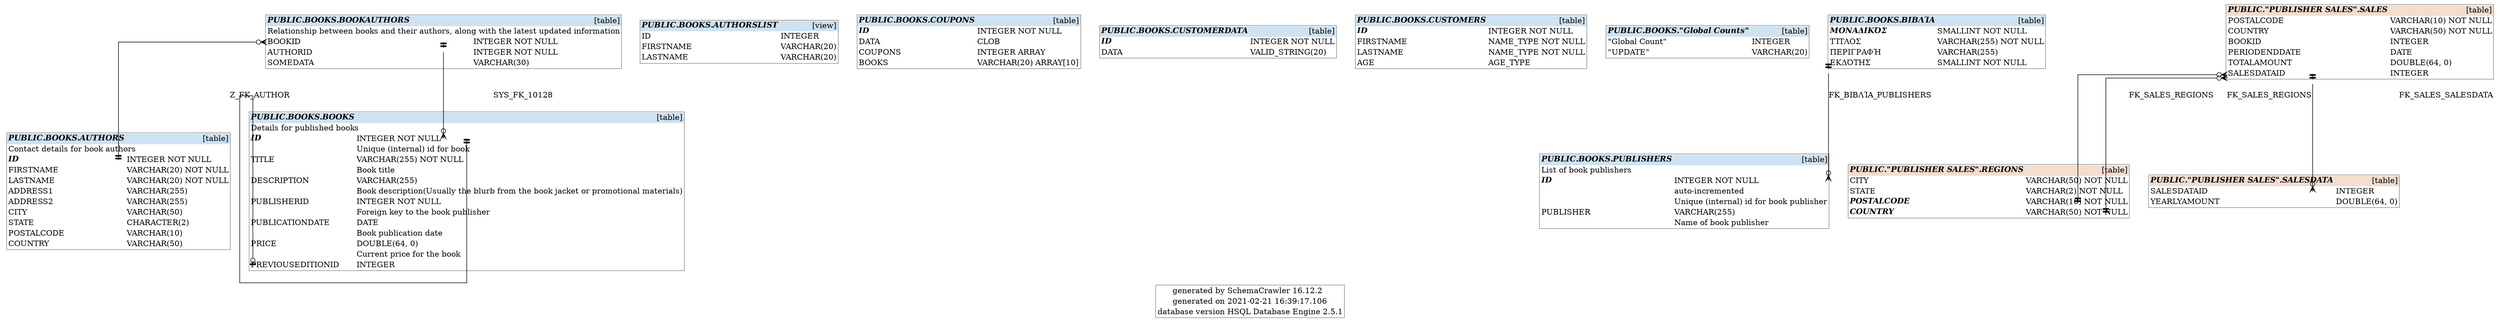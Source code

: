 digraph "SchemaCrawler_Diagram" {

  graph [
    splines="ortho"

  ];
  
  node [
    shape="none"

  ];
  
  edge [

  ];


  /* Title Block -=-=-=-=-=-=-=-=-=-=-=-=-=- */
  graph [ 
    label=<
      <table border="1" cellborder="0" cellspacing="0" color="#888888">
	<tr>
		<td align='right'>generated by</td>
		<td align='left'>SchemaCrawler 16.12.2</td>
	</tr>
	<tr>
		<td align='right'>generated on</td>
		<td align='left'>2021-02-21 16:39:17.106</td>
	</tr>
	<tr>
		<td align='right'>database version</td>
		<td align='left'>HSQL Database Engine 2.5.1</td>
	</tr>
      </table>
    >
  ];

  /* PUBLIC.BOOKS.AUTHORS -=-=-=-=-=-=-=-=-=-=-=-=-=- */
  "authors_f521e785" [
    label=<
      <table border="1" cellborder="0" cellspacing="0" color="#888888">
	<tr>
		<td colspan='2' bgcolor='#CEE2F2' align='left'><b><i>PUBLIC.BOOKS.AUTHORS</i></b></td>
		<td bgcolor='#CEE2F2' align='right'>[table]</td>
	</tr>
	<tr>
		<td colspan='3' align='left'>Contact details for book authors</td>
	</tr>
	<tr>
		<td port='id_af1b0e94.start' align='left'><b><i>ID</i></b></td>
		<td align='left'> </td>
		<td port='id_af1b0e94.end' align='left'>INTEGER NOT NULL</td>
	</tr>
	<tr>
		<td port='firstname_5d2c8a94.start' align='left'>FIRSTNAME</td>
		<td align='left'> </td>
		<td port='firstname_5d2c8a94.end' align='left'>VARCHAR(20) NOT NULL</td>
	</tr>
	<tr>
		<td port='lastname_86cfc79a.start' align='left'>LASTNAME</td>
		<td align='left'> </td>
		<td port='lastname_86cfc79a.end' align='left'>VARCHAR(20) NOT NULL</td>
	</tr>
	<tr>
		<td port='address1_951cd856.start' align='left'>ADDRESS1</td>
		<td align='left'> </td>
		<td port='address1_951cd856.end' align='left'>VARCHAR(255)</td>
	</tr>
	<tr>
		<td port='address2_951cd857.start' align='left'>ADDRESS2</td>
		<td align='left'> </td>
		<td port='address2_951cd857.end' align='left'>VARCHAR(255)</td>
	</tr>
	<tr>
		<td port='city_af3a96e4.start' align='left'>CITY</td>
		<td align='left'> </td>
		<td port='city_af3a96e4.end' align='left'>VARCHAR(50)</td>
	</tr>
	<tr>
		<td port='state_b3d3d1ea.start' align='left'>STATE</td>
		<td align='left'> </td>
		<td port='state_b3d3d1ea.end' align='left'>CHARACTER(2)</td>
	</tr>
	<tr>
		<td port='postalcode_43f33eb1.start' align='left'>POSTALCODE</td>
		<td align='left'> </td>
		<td port='postalcode_43f33eb1.end' align='left'>VARCHAR(10)</td>
	</tr>
	<tr>
		<td port='country_12fde8ef.start' align='left'>COUNTRY</td>
		<td align='left'> </td>
		<td port='country_12fde8ef.end' align='left'>VARCHAR(50)</td>
	</tr>
      </table>
    >
  ];

  "bookauthors_ead84c7c":"authorid_f4422748.start":w -> "authors_f521e785":"id_af1b0e94.end":e [label=<Z_FK_AUTHOR> style="solid" dir="both" arrowhead="teetee" arrowtail="crowodot"];


  /* PUBLIC.BOOKS.AUTHORSLIST -=-=-=-=-=-=-=-=-=-=-=-=-=- */
  "authorslist_9ccb3c23" [
    label=<
      <table border="1" cellborder="0" cellspacing="0" color="#888888">
	<tr>
		<td colspan='2' bgcolor='#CEE2F2' align='left'><b><i>PUBLIC.BOOKS.AUTHORSLIST</i></b></td>
		<td bgcolor='#CEE2F2' align='right'>[view]</td>
	</tr>
	<tr>
		<td port='id_fc9c4db6.start' align='left'>ID</td>
		<td align='left'> </td>
		<td port='id_fc9c4db6.end' align='left'>INTEGER</td>
	</tr>
	<tr>
		<td port='firstname_aaadc9b6.start' align='left'>FIRSTNAME</td>
		<td align='left'> </td>
		<td port='firstname_aaadc9b6.end' align='left'>VARCHAR(20)</td>
	</tr>
	<tr>
		<td port='lastname_d45106bc.start' align='left'>LASTNAME</td>
		<td align='left'> </td>
		<td port='lastname_d45106bc.end' align='left'>VARCHAR(20)</td>
	</tr>
      </table>
    >
  ];



  /* PUBLIC.BOOKS.BOOKAUTHORS -=-=-=-=-=-=-=-=-=-=-=-=-=- */
  "bookauthors_ead84c7c" [
    label=<
      <table border="1" cellborder="0" cellspacing="0" color="#888888">
	<tr>
		<td colspan='2' bgcolor='#CEE2F2' align='left'><b><i>PUBLIC.BOOKS.BOOKAUTHORS</i></b></td>
		<td bgcolor='#CEE2F2' align='right'>[table]</td>
	</tr>
	<tr>
		<td colspan='3' align='left'>Relationship between books and their authors, 
along with the latest updated information</td>
	</tr>
	<tr>
		<td port='bookid_e54f6526.start' align='left'>BOOKID</td>
		<td align='left'> </td>
		<td port='bookid_e54f6526.end' align='left'>INTEGER NOT NULL</td>
	</tr>
	<tr>
		<td port='authorid_f4422748.start' align='left'>AUTHORID</td>
		<td align='left'> </td>
		<td port='authorid_f4422748.end' align='left'>INTEGER NOT NULL</td>
	</tr>
	<tr>
		<td port='somedata_f8907a00.start' align='left'>SOMEDATA</td>
		<td align='left'> </td>
		<td port='somedata_f8907a00.end' align='left'>VARCHAR(30)</td>
	</tr>
      </table>
    >
  ];



  /* PUBLIC.BOOKS.BOOKS -=-=-=-=-=-=-=-=-=-=-=-=-=- */
  "books_f4a675e7" [
    label=<
      <table border="1" cellborder="0" cellspacing="0" color="#888888">
	<tr>
		<td colspan='2' bgcolor='#CEE2F2' align='left'><b><i>PUBLIC.BOOKS.BOOKS</i></b></td>
		<td bgcolor='#CEE2F2' align='right'>[table]</td>
	</tr>
	<tr>
		<td colspan='3' align='left'>Details for published books</td>
	</tr>
	<tr>
		<td port='id_a0284c72.start' align='left'><b><i>ID</i></b></td>
		<td align='left'> </td>
		<td port='id_a0284c72.end' align='left'>INTEGER NOT NULL</td>
	</tr>
	<tr>
		<td align='left'></td>
		<td align='left'> </td>
		<td align='left'>Unique (internal) id for book</td>
	</tr>
	<tr>
		<td port='title_a4ea6d8f.start' align='left'>TITLE</td>
		<td align='left'> </td>
		<td port='title_a4ea6d8f.end' align='left'>VARCHAR(255) NOT NULL</td>
	</tr>
	<tr>
		<td align='left'></td>
		<td align='left'> </td>
		<td align='left'>Book title</td>
	</tr>
	<tr>
		<td port='description_b9b15b33.start' align='left'>DESCRIPTION</td>
		<td align='left'> </td>
		<td port='description_b9b15b33.end' align='left'>VARCHAR(255)</td>
	</tr>
	<tr>
		<td align='left'></td>
		<td align='left'> </td>
		<td align='left'>Book description
(Usually the blurb from the book jacket or promotional materials)</td>
	</tr>
	<tr>
		<td port='publisherid_fbe0f74e.start' align='left'>PUBLISHERID</td>
		<td align='left'> </td>
		<td port='publisherid_fbe0f74e.end' align='left'>INTEGER NOT NULL</td>
	</tr>
	<tr>
		<td align='left'></td>
		<td align='left'> </td>
		<td align='left'>Foreign key to the book publisher</td>
	</tr>
	<tr>
		<td port='publicationdate_3a757b11.start' align='left'>PUBLICATIONDATE</td>
		<td align='left'> </td>
		<td port='publicationdate_3a757b11.end' align='left'>DATE</td>
	</tr>
	<tr>
		<td align='left'></td>
		<td align='left'> </td>
		<td align='left'>Book publication date</td>
	</tr>
	<tr>
		<td port='price_a4b5fc80.start' align='left'>PRICE</td>
		<td align='left'> </td>
		<td port='price_a4b5fc80.end' align='left'>DOUBLE(64, 0)</td>
	</tr>
	<tr>
		<td align='left'></td>
		<td align='left'> </td>
		<td align='left'>Current price for the book</td>
	</tr>
	<tr>
		<td port='previouseditionid_6cf39979.start' align='left'>PREVIOUSEDITIONID</td>
		<td align='left'> </td>
		<td port='previouseditionid_6cf39979.end' align='left'>INTEGER</td>
	</tr>
      </table>
    >
  ];

  "bookauthors_ead84c7c":"bookid_e54f6526.start":w -> "books_f4a675e7":"id_a0284c72.end":e [label=<SYS_FK_10128> style="solid" dir="both" arrowhead="teetee" arrowtail="crowodot"];
  "books_f4a675e7":"previouseditionid_6cf39979.start":w -> "books_f4a675e7":"id_a0284c72.end":e [label=<FK_PREVIOUSEDITION> style="solid" dir="both" arrowhead="teetee" arrowtail="teeodot"];


  /* PUBLIC.BOOKS.COUPONS -=-=-=-=-=-=-=-=-=-=-=-=-=- */
  "coupons_54c3044a" [
    label=<
      <table border="1" cellborder="0" cellspacing="0" color="#888888">
	<tr>
		<td colspan='2' bgcolor='#CEE2F2' align='left'><b><i>PUBLIC.BOOKS.COUPONS</i></b></td>
		<td bgcolor='#CEE2F2' align='right'>[table]</td>
	</tr>
	<tr>
		<td port='id_439d8a6f.start' align='left'><b><i>ID</i></b></td>
		<td align='left'> </td>
		<td port='id_439d8a6f.end' align='left'>INTEGER NOT NULL</td>
	</tr>
	<tr>
		<td port='data_43bd68fe.start' align='left'>DATA</td>
		<td align='left'> </td>
		<td port='data_43bd68fe.end' align='left'>CLOB</td>
	</tr>
	<tr>
		<td port='coupons_a7813a41.start' align='left'>COUPONS</td>
		<td align='left'> </td>
		<td port='coupons_a7813a41.end' align='left'>INTEGER ARRAY</td>
	</tr>
	<tr>
		<td port='books_4764abde.start' align='left'>BOOKS</td>
		<td align='left'> </td>
		<td port='books_4764abde.end' align='left'>VARCHAR(20) ARRAY[10]</td>
	</tr>
      </table>
    >
  ];



  /* PUBLIC.BOOKS.CUSTOMERDATA -=-=-=-=-=-=-=-=-=-=-=-=-=- */
  "customerdata_b0af83e5" [
    label=<
      <table border="1" cellborder="0" cellspacing="0" color="#888888">
	<tr>
		<td colspan='2' bgcolor='#CEE2F2' align='left'><b><i>PUBLIC.BOOKS.CUSTOMERDATA</i></b></td>
		<td bgcolor='#CEE2F2' align='right'>[table]</td>
	</tr>
	<tr>
		<td port='id_6540fe34.start' align='left'><b><i>ID</i></b></td>
		<td align='left'> </td>
		<td port='id_6540fe34.end' align='left'>INTEGER NOT NULL</td>
	</tr>
	<tr>
		<td port='data_6560dcc3.start' align='left'>DATA</td>
		<td align='left'> </td>
		<td port='data_6560dcc3.end' align='left'>VALID_STRING(20)</td>
	</tr>
      </table>
    >
  ];



  /* PUBLIC.BOOKS.CUSTOMERS -=-=-=-=-=-=-=-=-=-=-=-=-=- */
  "customers_f705d792" [
    label=<
      <table border="1" cellborder="0" cellspacing="0" color="#888888">
	<tr>
		<td colspan='2' bgcolor='#CEE2F2' align='left'><b><i>PUBLIC.BOOKS.CUSTOMERS</i></b></td>
		<td bgcolor='#CEE2F2' align='right'>[table]</td>
	</tr>
	<tr>
		<td port='id_e9b52027.start' align='left'><b><i>ID</i></b></td>
		<td align='left'> </td>
		<td port='id_e9b52027.end' align='left'>INTEGER NOT NULL</td>
	</tr>
	<tr>
		<td port='firstname_97c69c27.start' align='left'>FIRSTNAME</td>
		<td align='left'> </td>
		<td port='firstname_97c69c27.end' align='left'>NAME_TYPE NOT NULL</td>
	</tr>
	<tr>
		<td port='lastname_c169d92d.start' align='left'>LASTNAME</td>
		<td align='left'> </td>
		<td port='lastname_c169d92d.end' align='left'>NAME_TYPE NOT NULL</td>
	</tr>
	<tr>
		<td port='age_e9b613eb.start' align='left'>AGE</td>
		<td align='left'> </td>
		<td port='age_e9b613eb.end' align='left'>AGE_TYPE</td>
	</tr>
      </table>
    >
  ];



  /* PUBLIC.BOOKS."Global Counts" -=-=-=-=-=-=-=-=-=-=-=-=-=- */
  "globalcounts_7fcacfbe" [
    label=<
      <table border="1" cellborder="0" cellspacing="0" color="#888888">
	<tr>
		<td colspan='2' bgcolor='#CEE2F2' align='left'><b><i>PUBLIC.BOOKS."Global Counts"</i></b></td>
		<td bgcolor='#CEE2F2' align='right'>[table]</td>
	</tr>
	<tr>
		<td port='globalcount_24c6ab2.start' align='left'>"Global Count"</td>
		<td align='left'> </td>
		<td port='globalcount_24c6ab2.end' align='left'>INTEGER</td>
	</tr>
	<tr>
		<td port='update_f225129.start' align='left'>"UPDATE"</td>
		<td align='left'> </td>
		<td port='update_f225129.end' align='left'>VARCHAR(20)</td>
	</tr>
      </table>
    >
  ];



  /* PUBLIC.BOOKS.PUBLISHERS -=-=-=-=-=-=-=-=-=-=-=-=-=- */
  "publishers_8037d554" [
    label=<
      <table border="1" cellborder="0" cellspacing="0" color="#888888">
	<tr>
		<td colspan='2' bgcolor='#CEE2F2' align='left'><b><i>PUBLIC.BOOKS.PUBLISHERS</i></b></td>
		<td bgcolor='#CEE2F2' align='right'>[table]</td>
	</tr>
	<tr>
		<td colspan='3' align='left'>List of book publishers</td>
	</tr>
	<tr>
		<td port='id_86c2daa5.start' align='left'><b><i>ID</i></b></td>
		<td align='left'> </td>
		<td port='id_86c2daa5.end' align='left'>INTEGER NOT NULL</td>
	</tr>
	<tr>
		<td align='left'></td>
		<td align='left'> </td>
		<td align='left'>auto-incremented</td>
	</tr>
	<tr>
		<td align='left'></td>
		<td align='left'> </td>
		<td align='left'>Unique (internal) id for book publisher</td>
	</tr>
	<tr>
		<td port='publisher_83208366.start' align='left'>PUBLISHER</td>
		<td align='left'> </td>
		<td port='publisher_83208366.end' align='left'>VARCHAR(255)</td>
	</tr>
	<tr>
		<td align='left'></td>
		<td align='left'> </td>
		<td align='left'>Name of book publisher</td>
	</tr>
      </table>
    >
  ];

  "βιβλία_3cecb774":"εκδότησ_36c797fd.start":w -> "publishers_8037d554":"id_86c2daa5.end":e [label=<FK_ΒΙΒΛΊΑ_PUBLISHERS> style="solid" dir="both" arrowhead="teetee" arrowtail="crowodot"];


  /* PUBLIC.BOOKS.ΒΙΒΛΊΑ -=-=-=-=-=-=-=-=-=-=-=-=-=- */
  "βιβλία_3cecb774" [
    label=<
      <table border="1" cellborder="0" cellspacing="0" color="#888888">
	<tr>
		<td colspan='2' bgcolor='#CEE2F2' align='left'><b><i>PUBLIC.BOOKS.ΒΙΒΛΊΑ</i></b></td>
		<td bgcolor='#CEE2F2' align='right'>[table]</td>
	</tr>
	<tr>
		<td port='μοναδικόσ_1e05b97f.start' align='left'><b><i>ΜΟΝΑΔΙΚΌΣ</i></b></td>
		<td align='left'> </td>
		<td port='μοναδικόσ_1e05b97f.end' align='left'>SMALLINT NOT NULL</td>
	</tr>
	<tr>
		<td port='τίτλοσ_caa3ab6b.start' align='left'>ΤΊΤΛΟΣ</td>
		<td align='left'> </td>
		<td port='τίτλοσ_caa3ab6b.end' align='left'>VARCHAR(255) NOT NULL</td>
	</tr>
	<tr>
		<td port='περιγραφή_4180d383.start' align='left'>ΠΕΡΙΓΡΑΦΉ</td>
		<td align='left'> </td>
		<td port='περιγραφή_4180d383.end' align='left'>VARCHAR(255)</td>
	</tr>
	<tr>
		<td port='εκδότησ_36c797fd.start' align='left'>ΕΚΔΌΤΗΣ</td>
		<td align='left'> </td>
		<td port='εκδότησ_36c797fd.end' align='left'>SMALLINT NOT NULL</td>
	</tr>
      </table>
    >
  ];



  /* PUBLIC."PUBLISHER SALES".REGIONS -=-=-=-=-=-=-=-=-=-=-=-=-=- */
  "regions_dbf65bde" [
    label=<
      <table border="1" cellborder="0" cellspacing="0" color="#888888">
	<tr>
		<td colspan='2' bgcolor='#F2DDCE' align='left'><b><i>PUBLIC."PUBLISHER SALES".REGIONS</i></b></td>
		<td bgcolor='#F2DDCE' align='right'>[table]</td>
	</tr>
	<tr>
		<td port='city_a2f4adab.start' align='left'>CITY</td>
		<td align='left'> </td>
		<td port='city_a2f4adab.end' align='left'>VARCHAR(50) NOT NULL</td>
	</tr>
	<tr>
		<td port='state_a78de8b1.start' align='left'>STATE</td>
		<td align='left'> </td>
		<td port='state_a78de8b1.end' align='left'>VARCHAR(2) NOT NULL</td>
	</tr>
	<tr>
		<td port='postalcode_37ad5578.start' align='left'><b><i>POSTALCODE</i></b></td>
		<td align='left'> </td>
		<td port='postalcode_37ad5578.end' align='left'>VARCHAR(10) NOT NULL</td>
	</tr>
	<tr>
		<td port='country_6b7ffb6.start' align='left'><b><i>COUNTRY</i></b></td>
		<td align='left'> </td>
		<td port='country_6b7ffb6.end' align='left'>VARCHAR(50) NOT NULL</td>
	</tr>
      </table>
    >
  ];

  "sales_751e68eb":"postalcode_c386ea0b.start":w -> "regions_dbf65bde":"postalcode_37ad5578.end":e [label=<FK_SALES_REGIONS> style="solid" dir="both" arrowhead="teetee" arrowtail="crowodot"];
  "sales_751e68eb":"country_92919449.start":w -> "regions_dbf65bde":"country_6b7ffb6.end":e [label=<FK_SALES_REGIONS> style="solid" dir="both" arrowhead="teetee" arrowtail="crowodot"];


  /* PUBLIC."PUBLISHER SALES".SALES -=-=-=-=-=-=-=-=-=-=-=-=-=- */
  "sales_751e68eb" [
    label=<
      <table border="1" cellborder="0" cellspacing="0" color="#888888">
	<tr>
		<td colspan='2' bgcolor='#F2DDCE' align='left'><b><i>PUBLIC."PUBLISHER SALES".SALES</i></b></td>
		<td bgcolor='#F2DDCE' align='right'>[table]</td>
	</tr>
	<tr>
		<td port='postalcode_c386ea0b.start' align='left'>POSTALCODE</td>
		<td align='left'> </td>
		<td port='postalcode_c386ea0b.end' align='left'>VARCHAR(10) NOT NULL</td>
	</tr>
	<tr>
		<td port='country_92919449.start' align='left'>COUNTRY</td>
		<td align='left'> </td>
		<td port='country_92919449.end' align='left'>VARCHAR(50) NOT NULL</td>
	</tr>
	<tr>
		<td port='bookid_a3ccd697.start' align='left'>BOOKID</td>
		<td align='left'> </td>
		<td port='bookid_a3ccd697.end' align='left'>INTEGER</td>
	</tr>
	<tr>
		<td port='periodenddate_48a91adb.start' align='left'>PERIODENDDATE</td>
		<td align='left'> </td>
		<td port='periodenddate_48a91adb.end' align='left'>DATE</td>
	</tr>
	<tr>
		<td port='totalamount_9aaaed4f.start' align='left'>TOTALAMOUNT</td>
		<td align='left'> </td>
		<td port='totalamount_9aaaed4f.end' align='left'>DOUBLE(64, 0)</td>
	</tr>
	<tr>
		<td port='salesdataid_1de64f04.start' align='left'>SALESDATAID</td>
		<td align='left'> </td>
		<td port='salesdataid_1de64f04.end' align='left'>INTEGER</td>
	</tr>
      </table>
    >
  ];



  /* PUBLIC."PUBLISHER SALES".SALESDATA -=-=-=-=-=-=-=-=-=-=-=-=-=- */
  "salesdata_1193fa95" [
    label=<
      <table border="1" cellborder="0" cellspacing="0" color="#888888">
	<tr>
		<td colspan='2' bgcolor='#F2DDCE' align='left'><b><i>PUBLIC."PUBLISHER SALES".SALESDATA</i></b></td>
		<td bgcolor='#F2DDCE' align='right'>[table]</td>
	</tr>
	<tr>
		<td port='salesdataid_1022f29a.start' align='left'>SALESDATAID</td>
		<td align='left'> </td>
		<td port='salesdataid_1022f29a.end' align='left'>INTEGER</td>
	</tr>
	<tr>
		<td port='yearlyamount_221477cb.start' align='left'>YEARLYAMOUNT</td>
		<td align='left'> </td>
		<td port='yearlyamount_221477cb.end' align='left'>DOUBLE(64, 0)</td>
	</tr>
      </table>
    >
  ];

  "sales_751e68eb":"salesdataid_1de64f04.start":w -> "salesdata_1193fa95":"salesdataid_1022f29a.end":e [label=<FK_SALES_SALESDATA> style="solid" dir="both" arrowhead="teetee" arrowtail="crowodot"];


}
